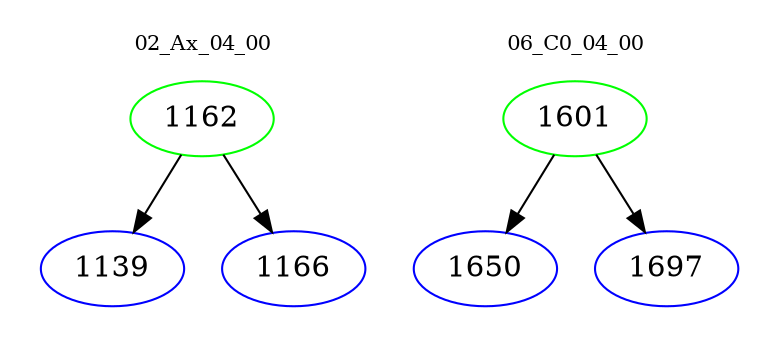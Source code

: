 digraph{
subgraph cluster_0 {
color = white
label = "02_Ax_04_00";
fontsize=10;
T0_1162 [label="1162", color="green"]
T0_1162 -> T0_1139 [color="black"]
T0_1139 [label="1139", color="blue"]
T0_1162 -> T0_1166 [color="black"]
T0_1166 [label="1166", color="blue"]
}
subgraph cluster_1 {
color = white
label = "06_C0_04_00";
fontsize=10;
T1_1601 [label="1601", color="green"]
T1_1601 -> T1_1650 [color="black"]
T1_1650 [label="1650", color="blue"]
T1_1601 -> T1_1697 [color="black"]
T1_1697 [label="1697", color="blue"]
}
}
